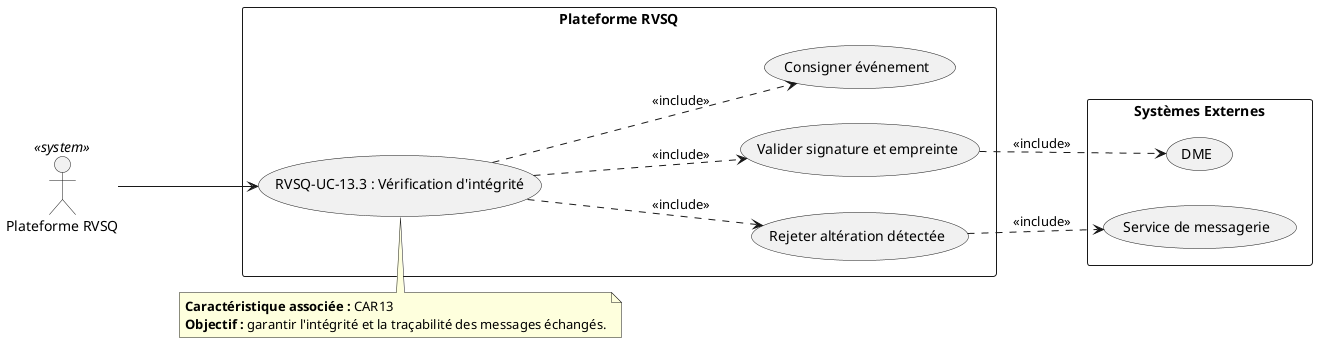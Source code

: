 @startuml RVSQ-UC-13_3_Verification_Integrite
left to right direction

actor "Plateforme RVSQ" as RVSQActor <<system>>

rectangle "Plateforme RVSQ" {
  usecase "RVSQ-UC-13.3 : Vérification d'intégrité" as UC133
  usecase "Valider signature et empreinte" as UC133_A
  usecase "Rejeter altération détectée" as UC133_B
  usecase "Consigner événement" as UC133_C
}

rectangle "Systèmes Externes" {
  usecase "DME" as DME
  usecase "Service de messagerie" as MSG
}

RVSQActor --> UC133
UC133 ..> UC133_A : <<include>>
UC133 ..> UC133_B : <<include>>
UC133 ..> UC133_C : <<include>>

UC133_A ..> DME : <<include>>
UC133_B ..> MSG : <<include>>

note top of UC133
  **Caractéristique associée :** CAR13  
  **Objectif :** garantir l'intégrité et la traçabilité des messages échangés.
end note
@enduml

